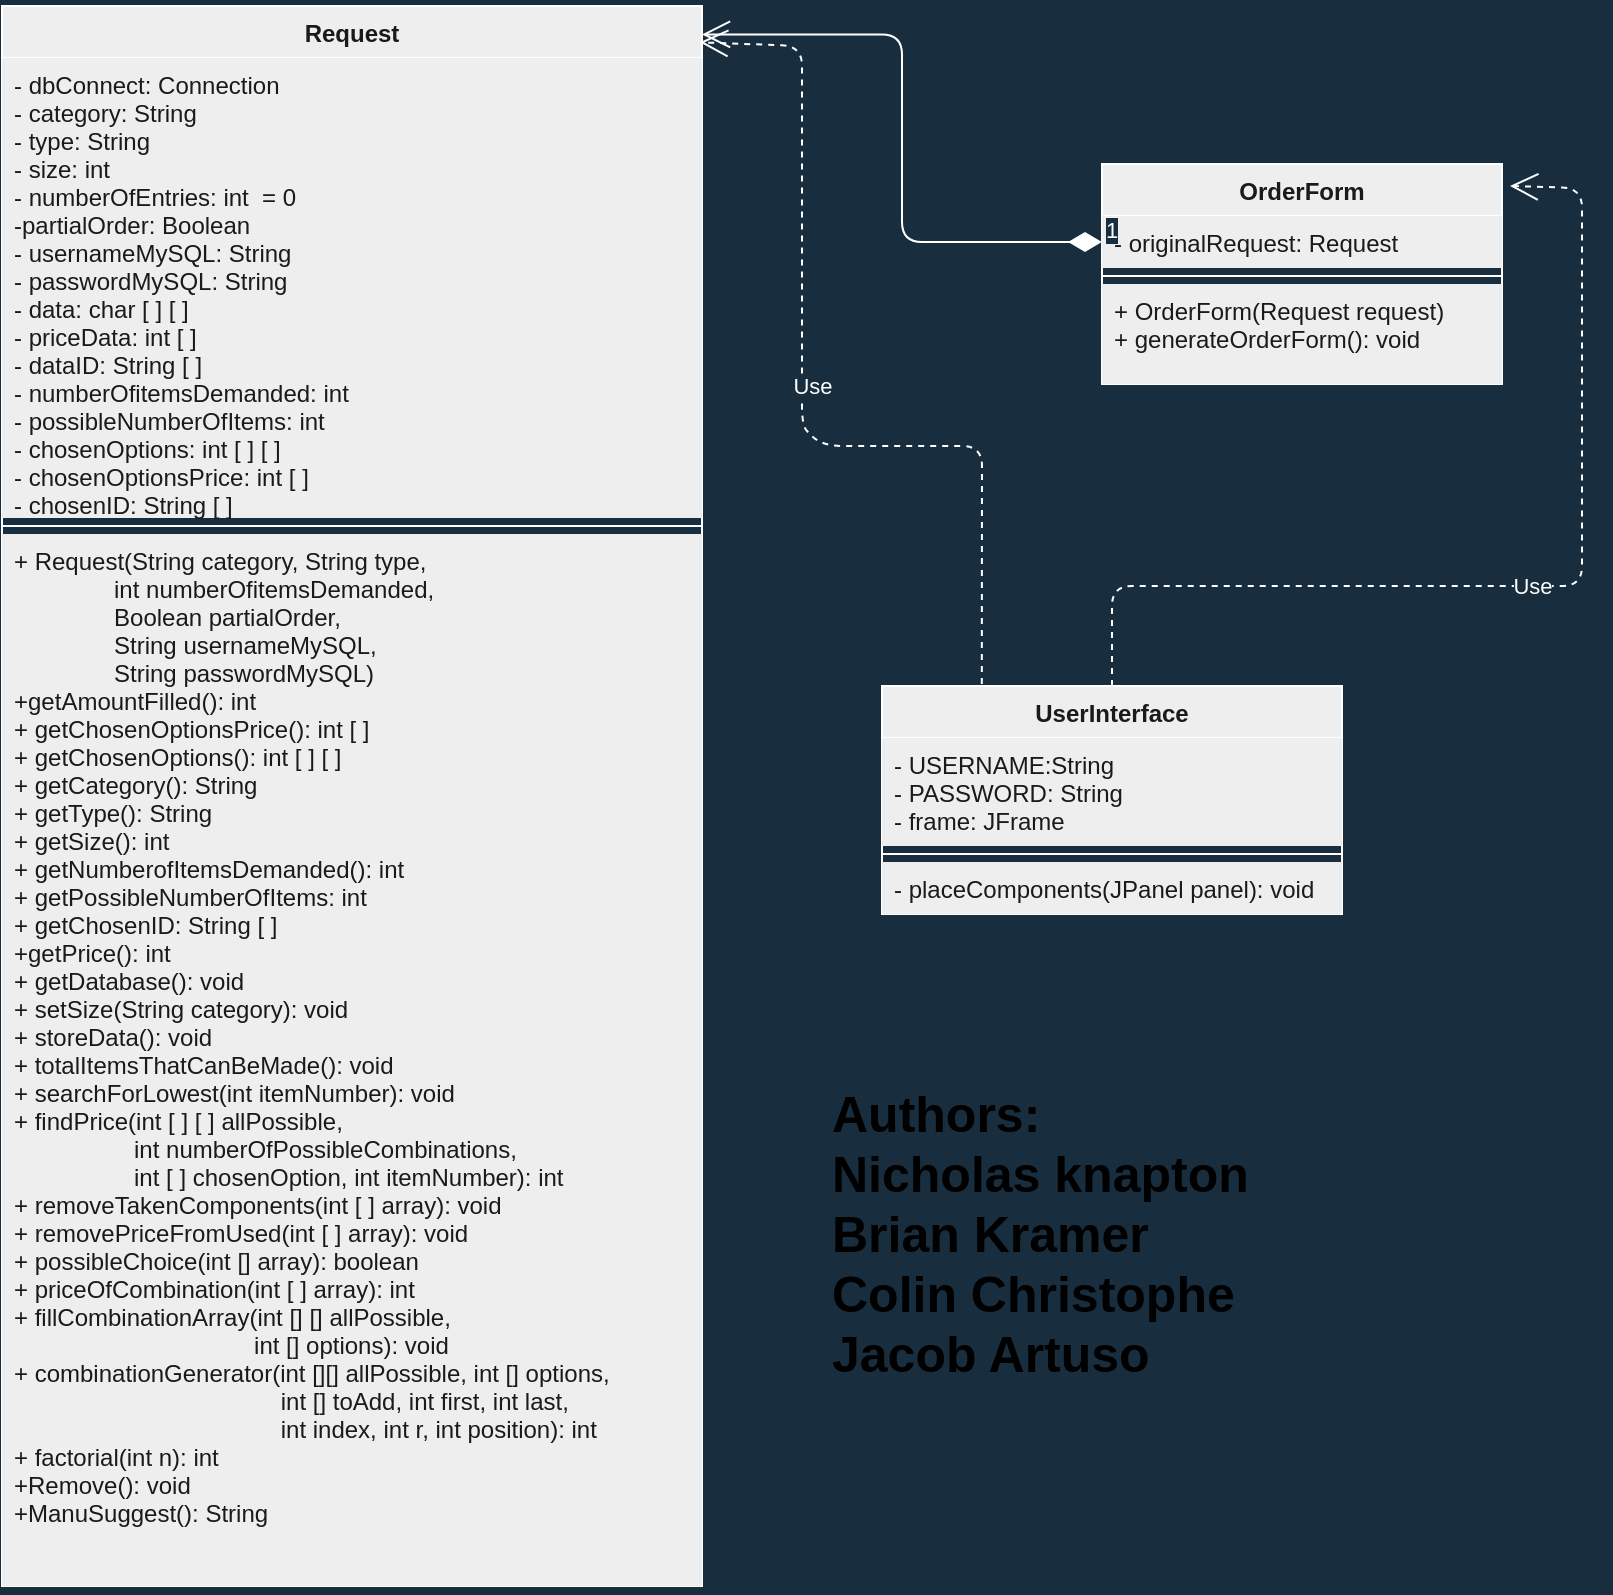 <mxfile>
    <diagram id="2HQJwIc4DXmZJdzYK_6-" name="Page-1">
        <mxGraphModel dx="1054" dy="790" grid="1" gridSize="10" guides="1" tooltips="1" connect="1" arrows="1" fold="1" page="1" pageScale="1" pageWidth="850" pageHeight="1100" background="#182E3E" math="0" shadow="0">
            <root>
                <mxCell id="0"/>
                <mxCell id="1" parent="0"/>
                <mxCell id="2" value="Request" style="swimlane;fontStyle=1;align=center;verticalAlign=top;childLayout=stackLayout;horizontal=1;startSize=26;horizontalStack=0;resizeParent=1;resizeParentMax=0;resizeLast=0;collapsible=1;marginBottom=0;fillColor=#EEEEEE;strokeColor=#FFFFFF;fontColor=#1A1A1A;" parent="1" vertex="1">
                    <mxGeometry x="30" y="30" width="350" height="790" as="geometry"/>
                </mxCell>
                <mxCell id="3" value="- dbConnect: Connection&#10;- category: String&#10;- type: String&#10;- size: int&#10;- numberOfEntries: int  = 0&#10;-partialOrder: Boolean&#10;- usernameMySQL: String&#10;- passwordMySQL: String&#10;- data: char [ ] [ ]&#10;- priceData: int [ ]&#10;- dataID: String [ ] &#10;- numberOfitemsDemanded: int&#10;- possibleNumberOfItems: int&#10;- chosenOptions: int [ ] [ ]&#10;- chosenOptionsPrice: int [ ] &#10;- chosenID: String [ ]" style="text;align=left;verticalAlign=top;spacingLeft=4;spacingRight=4;overflow=hidden;rotatable=0;points=[[0,0.5],[1,0.5]];portConstraint=eastwest;fillColor=#EEEEEE;fontColor=#1A1A1A;" parent="2" vertex="1">
                    <mxGeometry y="26" width="350" height="230" as="geometry"/>
                </mxCell>
                <mxCell id="4" value="" style="line;strokeWidth=1;fillColor=none;align=left;verticalAlign=middle;spacingTop=-1;spacingLeft=3;spacingRight=3;rotatable=0;labelPosition=right;points=[];portConstraint=eastwest;labelBackgroundColor=#182E3E;strokeColor=#FFFFFF;fontColor=#1A1A1A;" parent="2" vertex="1">
                    <mxGeometry y="256" width="350" height="8" as="geometry"/>
                </mxCell>
                <mxCell id="5" value="+ Request(String category, String type,  &#10;               int numberOfitemsDemanded, &#10;               Boolean partialOrder,&#10;               String usernameMySQL, &#10;               String passwordMySQL)&#10;+getAmountFilled(): int&#10;+ getChosenOptionsPrice(): int [ ]&#10;+ getChosenOptions(): int [ ] [ ]&#10;+ getCategory(): String&#10;+ getType(): String&#10;+ getSize(): int &#10;+ getNumberofItemsDemanded(): int&#10;+ getPossibleNumberOfItems: int&#10;+ getChosenID: String [ ]&#10;+getPrice(): int&#10;+ getDatabase(): void&#10;+ setSize(String category): void&#10;+ storeData(): void&#10;+ totalItemsThatCanBeMade(): void&#10;+ searchForLowest(int itemNumber): void&#10;+ findPrice(int [ ] [ ] allPossible, &#10;                  int numberOfPossibleCombinations,&#10;                  int [ ] chosenOption, int itemNumber): int&#10;+ removeTakenComponents(int [ ] array): void&#10;+ removePriceFromUsed(int [ ] array): void&#10;+ possibleChoice(int [] array): boolean&#10;+ priceOfCombination(int [ ] array): int&#10;+ fillCombinationArray(int [] [] allPossible, &#10;                                    int [] options): void&#10;+ combinationGenerator(int [][] allPossible, int [] options,&#10;                                        int [] toAdd, int first, int last,&#10;                                        int index, int r, int position): int&#10;+ factorial(int n): int&#10;+Remove(): void&#10;+ManuSuggest(): String&#10;&#10;" style="text;strokeColor=none;align=left;verticalAlign=top;spacingLeft=4;spacingRight=4;overflow=hidden;rotatable=0;points=[[0,0.5],[1,0.5]];portConstraint=eastwest;fillColor=#EEEEEE;fontColor=#1A1A1A;" parent="2" vertex="1">
                    <mxGeometry y="264" width="350" height="526" as="geometry"/>
                </mxCell>
                <mxCell id="6" value="OrderForm" style="swimlane;fontStyle=1;align=center;verticalAlign=top;childLayout=stackLayout;horizontal=1;startSize=26;horizontalStack=0;resizeParent=1;resizeParentMax=0;resizeLast=0;collapsible=1;marginBottom=0;fillColor=#EEEEEE;strokeColor=#FFFFFF;fontColor=#1A1A1A;" parent="1" vertex="1">
                    <mxGeometry x="580" y="109" width="200" height="110" as="geometry"/>
                </mxCell>
                <mxCell id="7" value="- originalRequest: Request" style="text;strokeColor=none;align=left;verticalAlign=top;spacingLeft=4;spacingRight=4;overflow=hidden;rotatable=0;points=[[0,0.5],[1,0.5]];portConstraint=eastwest;fillColor=#EEEEEE;fontColor=#1A1A1A;" parent="6" vertex="1">
                    <mxGeometry y="26" width="200" height="26" as="geometry"/>
                </mxCell>
                <mxCell id="8" value="" style="line;strokeWidth=1;fillColor=none;align=left;verticalAlign=middle;spacingTop=-1;spacingLeft=3;spacingRight=3;rotatable=0;labelPosition=right;points=[];portConstraint=eastwest;labelBackgroundColor=#182E3E;strokeColor=#FFFFFF;fontColor=#1A1A1A;" parent="6" vertex="1">
                    <mxGeometry y="52" width="200" height="8" as="geometry"/>
                </mxCell>
                <mxCell id="9" value="+ OrderForm(Request request)&#10;+ generateOrderForm(): void&#10;" style="text;strokeColor=none;align=left;verticalAlign=top;spacingLeft=4;spacingRight=4;overflow=hidden;rotatable=0;points=[[0,0.5],[1,0.5]];portConstraint=eastwest;fillColor=#EEEEEE;fontColor=#1A1A1A;" parent="6" vertex="1">
                    <mxGeometry y="60" width="200" height="50" as="geometry"/>
                </mxCell>
                <mxCell id="14" value="UserInterface" style="swimlane;fontStyle=1;align=center;verticalAlign=top;childLayout=stackLayout;horizontal=1;startSize=26;horizontalStack=0;resizeParent=1;resizeParentMax=0;resizeLast=0;collapsible=1;marginBottom=0;fillColor=#EEEEEE;strokeColor=#FFFFFF;fontColor=#1A1A1A;" parent="1" vertex="1">
                    <mxGeometry x="470" y="370" width="230" height="114" as="geometry"/>
                </mxCell>
                <mxCell id="15" value="- USERNAME:String&#10;- PASSWORD: String&#10;- frame: JFrame&#10;" style="text;strokeColor=none;align=left;verticalAlign=top;spacingLeft=4;spacingRight=4;overflow=hidden;rotatable=0;points=[[0,0.5],[1,0.5]];portConstraint=eastwest;fillColor=#EEEEEE;fontColor=#1A1A1A;" parent="14" vertex="1">
                    <mxGeometry y="26" width="230" height="54" as="geometry"/>
                </mxCell>
                <mxCell id="16" value="" style="line;strokeWidth=1;fillColor=none;align=left;verticalAlign=middle;spacingTop=-1;spacingLeft=3;spacingRight=3;rotatable=0;labelPosition=right;points=[];portConstraint=eastwest;labelBackgroundColor=#182E3E;strokeColor=#FFFFFF;fontColor=#1A1A1A;" parent="14" vertex="1">
                    <mxGeometry y="80" width="230" height="8" as="geometry"/>
                </mxCell>
                <mxCell id="17" value="- placeComponents(JPanel panel): void" style="text;strokeColor=none;align=left;verticalAlign=top;spacingLeft=4;spacingRight=4;overflow=hidden;rotatable=0;points=[[0,0.5],[1,0.5]];portConstraint=eastwest;fillColor=#EEEEEE;fontColor=#1A1A1A;" parent="14" vertex="1">
                    <mxGeometry y="88" width="230" height="26" as="geometry"/>
                </mxCell>
                <mxCell id="21" value="1" style="endArrow=open;html=1;endSize=12;startArrow=diamondThin;startSize=14;startFill=1;edgeStyle=orthogonalEdgeStyle;align=left;verticalAlign=bottom;exitX=0;exitY=0.5;exitDx=0;exitDy=0;entryX=1;entryY=0.018;entryDx=0;entryDy=0;entryPerimeter=0;labelBackgroundColor=#182E3E;strokeColor=#FFFFFF;fontColor=#FFFFFF;" parent="1" source="7" target="2" edge="1">
                    <mxGeometry x="-1" y="3" relative="1" as="geometry">
                        <mxPoint x="390" y="370" as="sourcePoint"/>
                        <mxPoint x="550" y="370" as="targetPoint"/>
                    </mxGeometry>
                </mxCell>
                <mxCell id="25" value="Use" style="endArrow=open;endSize=12;dashed=1;html=1;entryX=0.997;entryY=0.023;entryDx=0;entryDy=0;entryPerimeter=0;exitX=0.217;exitY=-0.009;exitDx=0;exitDy=0;exitPerimeter=0;labelBackgroundColor=#182E3E;strokeColor=#FFFFFF;fontColor=#FFFFFF;" parent="1" source="14" target="2" edge="1">
                    <mxGeometry x="0.026" y="-5" width="160" relative="1" as="geometry">
                        <mxPoint x="530" y="410" as="sourcePoint"/>
                        <mxPoint x="690" y="410" as="targetPoint"/>
                        <Array as="points">
                            <mxPoint x="520" y="250"/>
                            <mxPoint x="440" y="250"/>
                            <mxPoint x="430" y="240"/>
                            <mxPoint x="430" y="50"/>
                        </Array>
                        <mxPoint as="offset"/>
                    </mxGeometry>
                </mxCell>
                <mxCell id="26" value="Use" style="endArrow=open;endSize=12;dashed=1;html=1;exitX=0.5;exitY=0;exitDx=0;exitDy=0;entryX=1.02;entryY=0.1;entryDx=0;entryDy=0;entryPerimeter=0;labelBackgroundColor=#182E3E;strokeColor=#FFFFFF;fontColor=#FFFFFF;" parent="1" source="14" target="6" edge="1">
                    <mxGeometry width="160" relative="1" as="geometry">
                        <mxPoint x="530" y="410" as="sourcePoint"/>
                        <mxPoint x="820" y="120" as="targetPoint"/>
                        <Array as="points">
                            <mxPoint x="585" y="320"/>
                            <mxPoint x="820" y="320"/>
                            <mxPoint x="820" y="121"/>
                        </Array>
                    </mxGeometry>
                </mxCell>
                <mxCell id="27" value="Authors:&#10;Nicholas knapton&#10;Brian Kramer&#10;Colin Christophe&#10;Jacob Artuso" style="text;align=left;fontStyle=1;verticalAlign=middle;spacingLeft=3;spacingRight=3;strokeColor=none;rotatable=0;points=[[0,0.5],[1,0.5]];portConstraint=eastwest;fontSize=25;" vertex="1" parent="1">
                    <mxGeometry x="440" y="540" width="330" height="203" as="geometry"/>
                </mxCell>
            </root>
        </mxGraphModel>
    </diagram>
</mxfile>